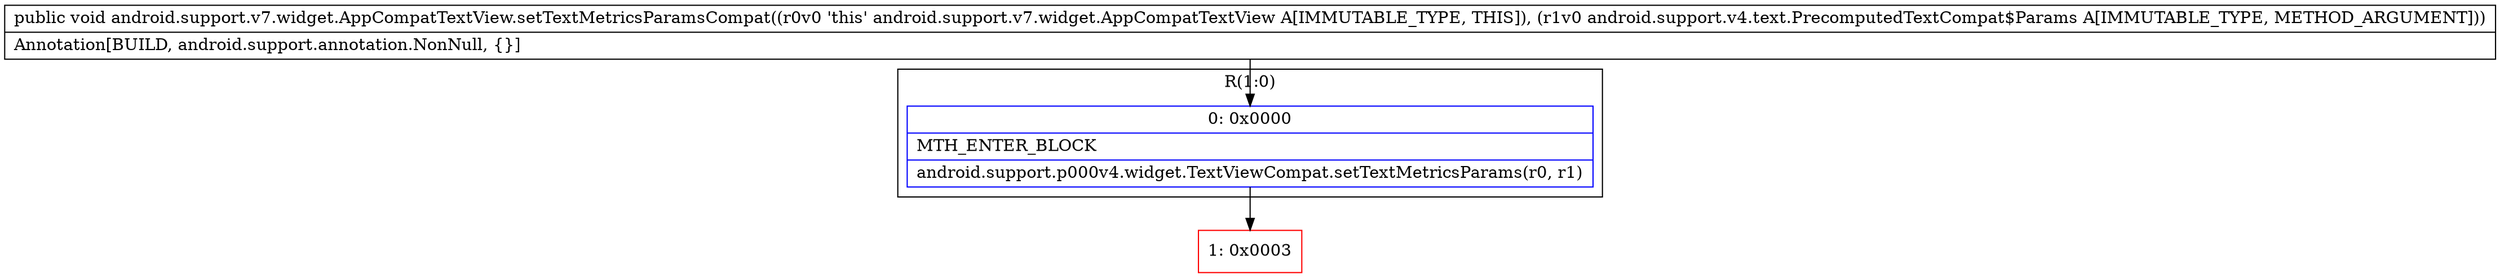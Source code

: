 digraph "CFG forandroid.support.v7.widget.AppCompatTextView.setTextMetricsParamsCompat(Landroid\/support\/v4\/text\/PrecomputedTextCompat$Params;)V" {
subgraph cluster_Region_1757671362 {
label = "R(1:0)";
node [shape=record,color=blue];
Node_0 [shape=record,label="{0\:\ 0x0000|MTH_ENTER_BLOCK\l|android.support.p000v4.widget.TextViewCompat.setTextMetricsParams(r0, r1)\l}"];
}
Node_1 [shape=record,color=red,label="{1\:\ 0x0003}"];
MethodNode[shape=record,label="{public void android.support.v7.widget.AppCompatTextView.setTextMetricsParamsCompat((r0v0 'this' android.support.v7.widget.AppCompatTextView A[IMMUTABLE_TYPE, THIS]), (r1v0 android.support.v4.text.PrecomputedTextCompat$Params A[IMMUTABLE_TYPE, METHOD_ARGUMENT]))  | Annotation[BUILD, android.support.annotation.NonNull, \{\}]\l}"];
MethodNode -> Node_0;
Node_0 -> Node_1;
}

